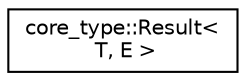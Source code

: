 digraph "Graphical Class Hierarchy"
{
 // LATEX_PDF_SIZE
  edge [fontname="Helvetica",fontsize="10",labelfontname="Helvetica",labelfontsize="10"];
  node [fontname="Helvetica",fontsize="10",shape=record];
  rankdir="LR";
  Node0 [label="core_type::Result\<\l T, E \>",height=0.2,width=0.4,color="black", fillcolor="white", style="filled",URL="$classcore__type_1_1Result.html",tooltip="Class type to contains a value (of type ValueType), or an error (of type ErrorType)"];
}
